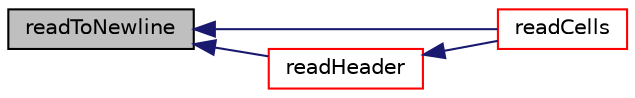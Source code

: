 digraph "readToNewline"
{
  bgcolor="transparent";
  edge [fontname="Helvetica",fontsize="10",labelfontname="Helvetica",labelfontsize="10"];
  node [fontname="Helvetica",fontsize="10",shape=record];
  rankdir="LR";
  Node1 [label="readToNewline",height=0.2,width=0.4,color="black", fillcolor="grey75", style="filled", fontcolor="black"];
  Node1 -> Node2 [dir="back",color="midnightblue",fontsize="10",style="solid",fontname="Helvetica"];
  Node2 [label="readCells",height=0.2,width=0.4,color="red",URL="$a02502.html#ac92ac489841efbc9ad374e345bdb2cc2",tooltip="Read cell connectivities from file. "];
  Node1 -> Node3 [dir="back",color="midnightblue",fontsize="10",style="solid",fontname="Helvetica"];
  Node3 [label="readHeader",height=0.2,width=0.4,color="red",URL="$a02502.html#a5beda48cb9728cd30a1a100a77e7f17c",tooltip="Read header. "];
  Node3 -> Node2 [dir="back",color="midnightblue",fontsize="10",style="solid",fontname="Helvetica"];
}
